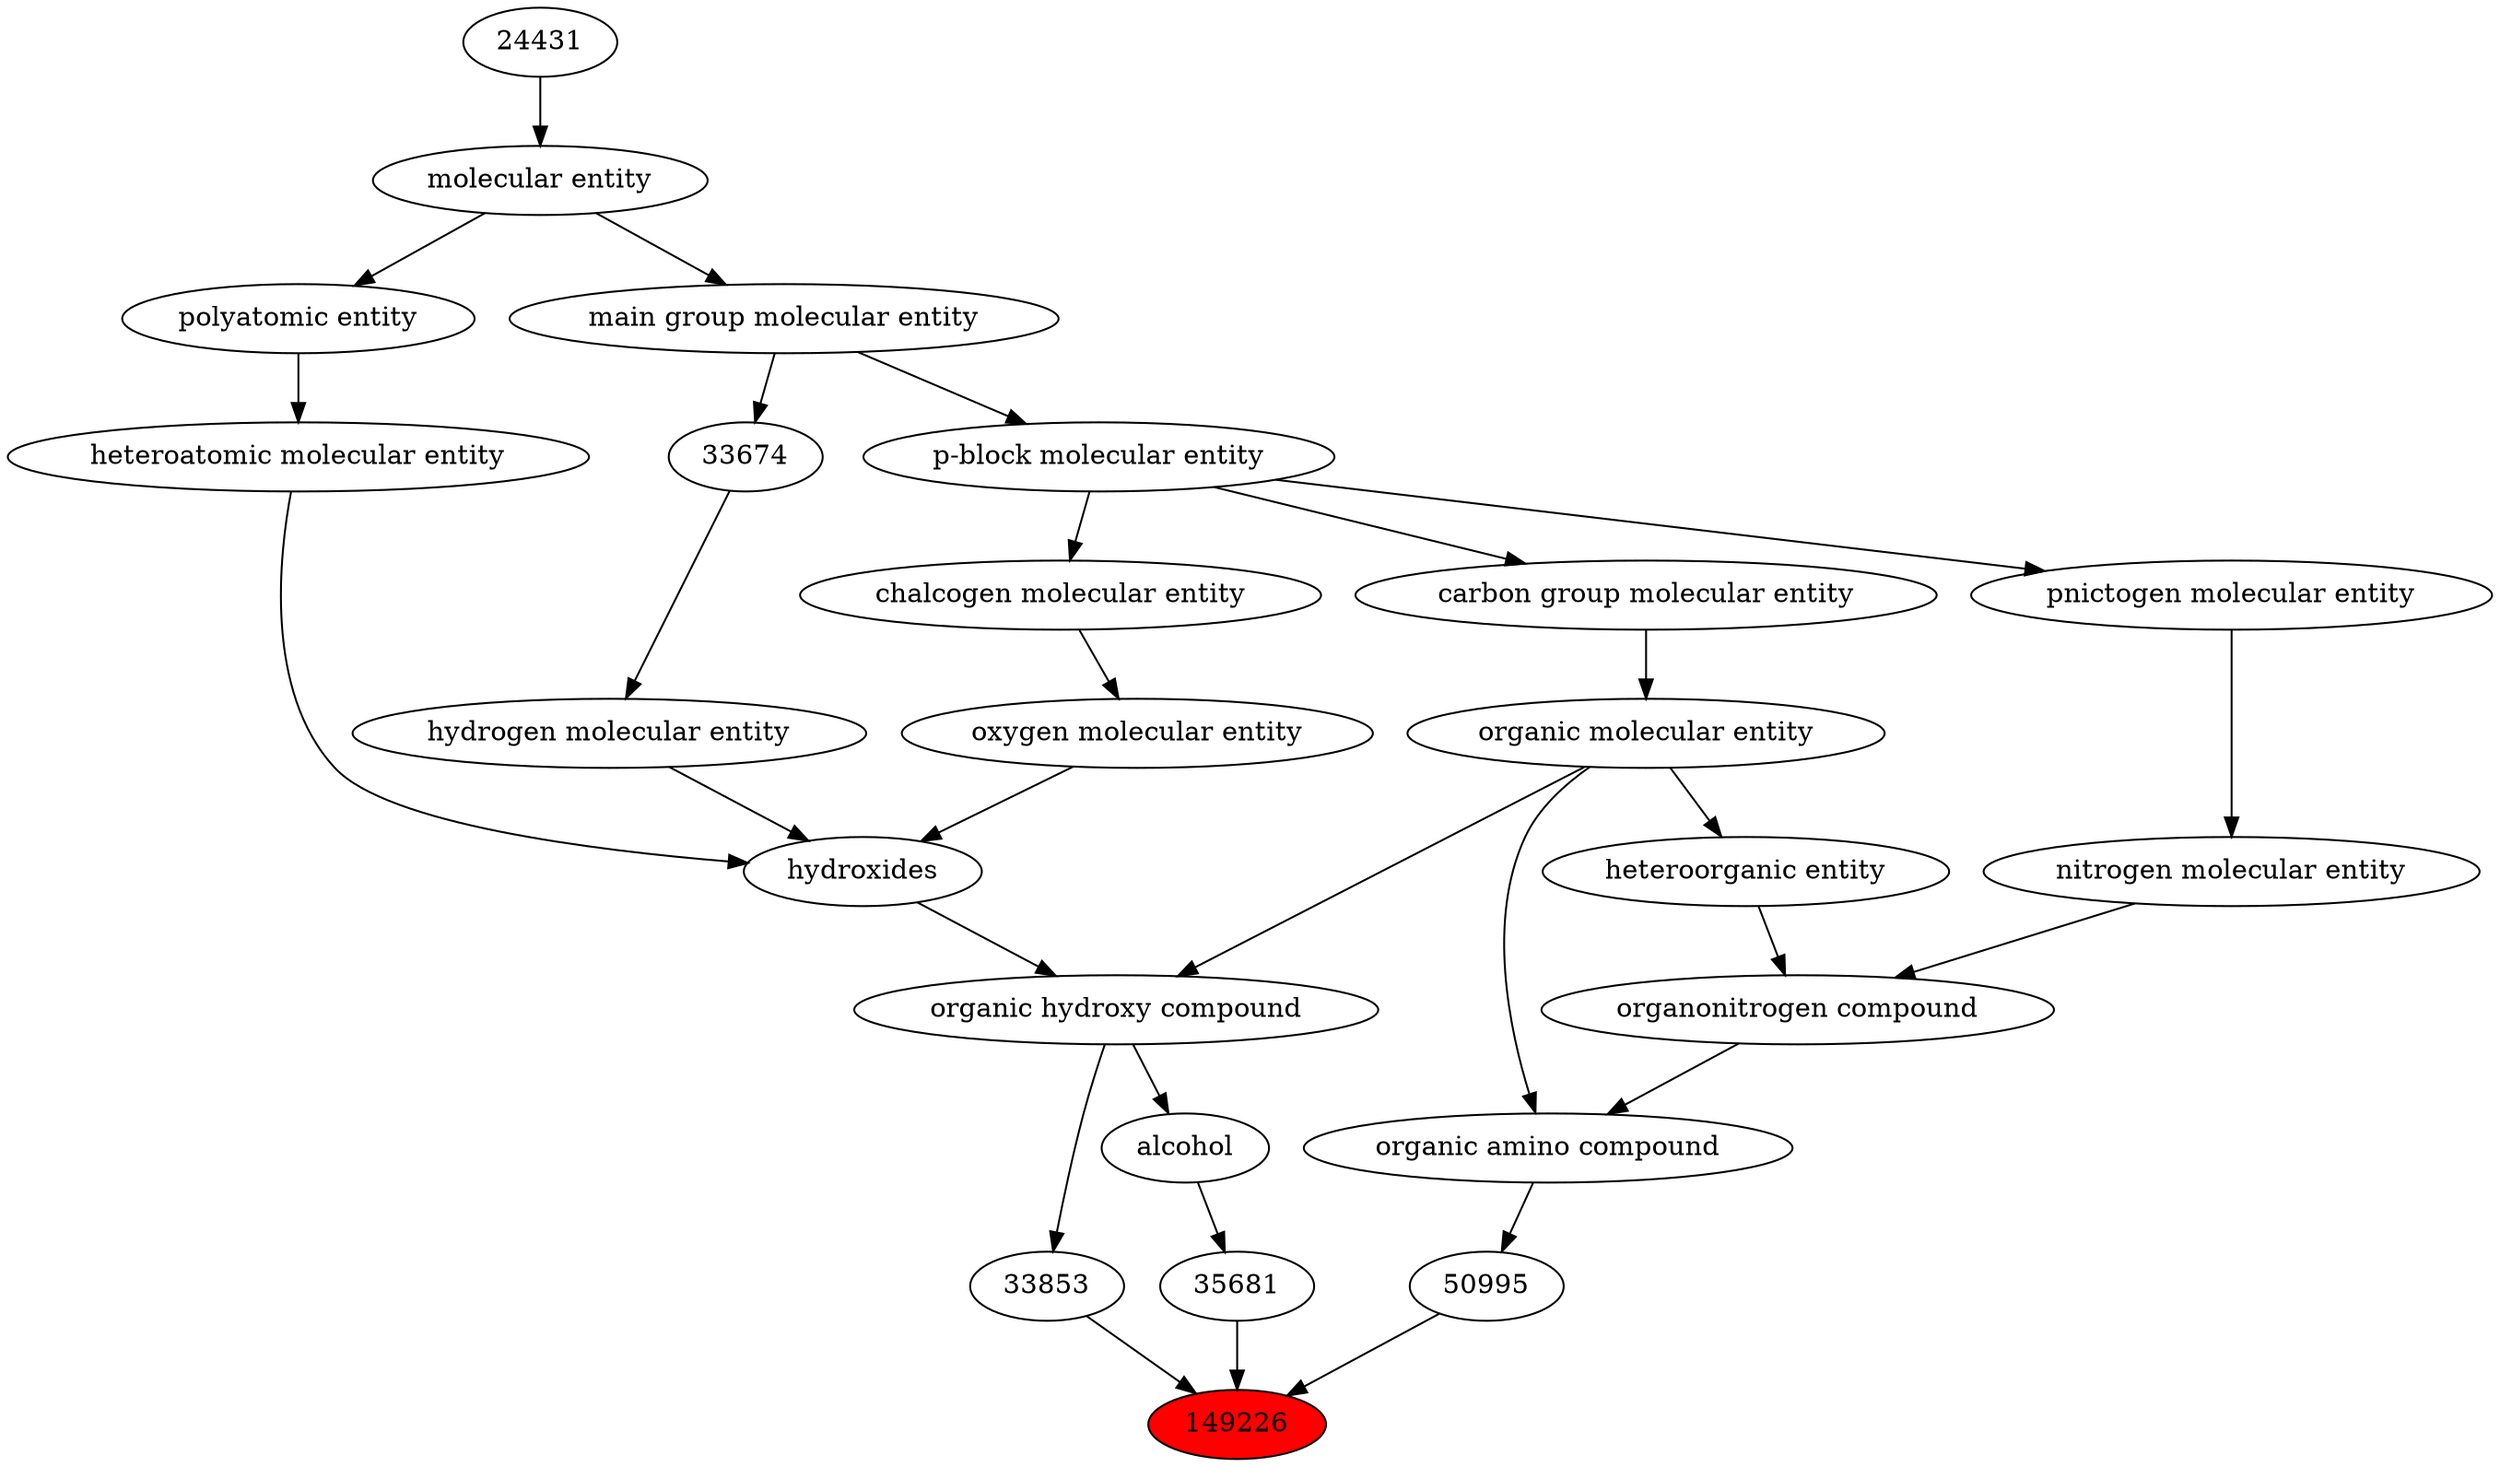 digraph tree{ 
149226 [label="149226" fillcolor=red style=filled]
33853 -> 149226
50995 -> 149226
35681 -> 149226
33853 [label="33853"]
33822 -> 33853
50995 [label="50995"]
50047 -> 50995
35681 [label="35681"]
30879 -> 35681
33822 [label="organic hydroxy compound"]
24651 -> 33822
50860 -> 33822
50047 [label="organic amino compound"]
50860 -> 50047
35352 -> 50047
30879 [label="alcohol"]
33822 -> 30879
24651 [label="hydroxides"]
25806 -> 24651
33608 -> 24651
37577 -> 24651
50860 [label="organic molecular entity"]
33582 -> 50860
35352 [label="organonitrogen compound"]
51143 -> 35352
33285 -> 35352
25806 [label="oxygen molecular entity"]
33304 -> 25806
33608 [label="hydrogen molecular entity"]
33674 -> 33608
37577 [label="heteroatomic molecular entity"]
36357 -> 37577
33582 [label="carbon group molecular entity"]
33675 -> 33582
51143 [label="nitrogen molecular entity"]
33302 -> 51143
33285 [label="heteroorganic entity"]
50860 -> 33285
33304 [label="chalcogen molecular entity"]
33675 -> 33304
33674 [label="33674"]
33579 -> 33674
36357 [label="polyatomic entity"]
23367 -> 36357
33675 [label="p-block molecular entity"]
33579 -> 33675
33302 [label="pnictogen molecular entity"]
33675 -> 33302
33579 [label="main group molecular entity"]
23367 -> 33579
23367 [label="molecular entity"]
24431 -> 23367
24431 [label="24431"]
}